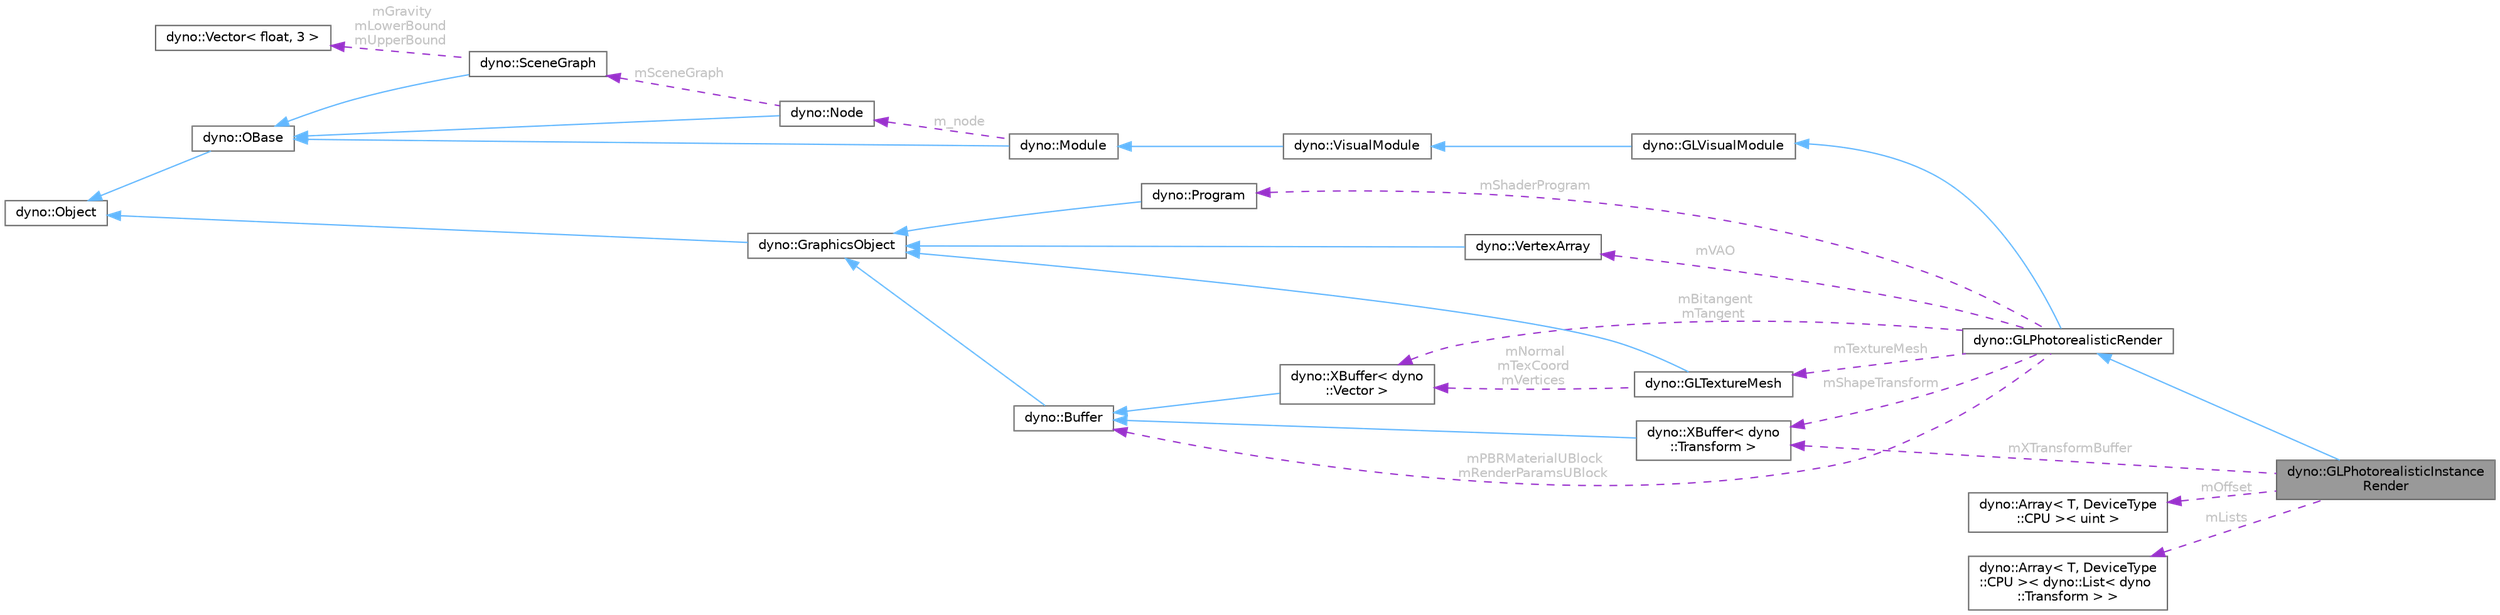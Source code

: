 digraph "dyno::GLPhotorealisticInstanceRender"
{
 // LATEX_PDF_SIZE
  bgcolor="transparent";
  edge [fontname=Helvetica,fontsize=10,labelfontname=Helvetica,labelfontsize=10];
  node [fontname=Helvetica,fontsize=10,shape=box,height=0.2,width=0.4];
  rankdir="LR";
  Node1 [id="Node000001",label="dyno::GLPhotorealisticInstance\lRender",height=0.2,width=0.4,color="gray40", fillcolor="grey60", style="filled", fontcolor="black",tooltip=" "];
  Node2 -> Node1 [id="edge1_Node000001_Node000002",dir="back",color="steelblue1",style="solid",tooltip=" "];
  Node2 [id="Node000002",label="dyno::GLPhotorealisticRender",height=0.2,width=0.4,color="gray40", fillcolor="white", style="filled",URL="$classdyno_1_1_g_l_photorealistic_render.html",tooltip=" "];
  Node3 -> Node2 [id="edge2_Node000002_Node000003",dir="back",color="steelblue1",style="solid",tooltip=" "];
  Node3 [id="Node000003",label="dyno::GLVisualModule",height=0.2,width=0.4,color="gray40", fillcolor="white", style="filled",URL="$classdyno_1_1_g_l_visual_module.html",tooltip=" "];
  Node4 -> Node3 [id="edge3_Node000003_Node000004",dir="back",color="steelblue1",style="solid",tooltip=" "];
  Node4 [id="Node000004",label="dyno::VisualModule",height=0.2,width=0.4,color="gray40", fillcolor="white", style="filled",URL="$classdyno_1_1_visual_module.html",tooltip=" "];
  Node5 -> Node4 [id="edge4_Node000004_Node000005",dir="back",color="steelblue1",style="solid",tooltip=" "];
  Node5 [id="Node000005",label="dyno::Module",height=0.2,width=0.4,color="gray40", fillcolor="white", style="filled",URL="$classdyno_1_1_module.html",tooltip=" "];
  Node6 -> Node5 [id="edge5_Node000005_Node000006",dir="back",color="steelblue1",style="solid",tooltip=" "];
  Node6 [id="Node000006",label="dyno::OBase",height=0.2,width=0.4,color="gray40", fillcolor="white", style="filled",URL="$classdyno_1_1_o_base.html",tooltip=" "];
  Node7 -> Node6 [id="edge6_Node000006_Node000007",dir="back",color="steelblue1",style="solid",tooltip=" "];
  Node7 [id="Node000007",label="dyno::Object",height=0.2,width=0.4,color="gray40", fillcolor="white", style="filled",URL="$classdyno_1_1_object.html",tooltip=" "];
  Node8 -> Node5 [id="edge7_Node000005_Node000008",dir="back",color="darkorchid3",style="dashed",tooltip=" ",label=" m_node",fontcolor="grey" ];
  Node8 [id="Node000008",label="dyno::Node",height=0.2,width=0.4,color="gray40", fillcolor="white", style="filled",URL="$classdyno_1_1_node.html",tooltip=" "];
  Node6 -> Node8 [id="edge8_Node000008_Node000006",dir="back",color="steelblue1",style="solid",tooltip=" "];
  Node9 -> Node8 [id="edge9_Node000008_Node000009",dir="back",color="darkorchid3",style="dashed",tooltip=" ",label=" mSceneGraph",fontcolor="grey" ];
  Node9 [id="Node000009",label="dyno::SceneGraph",height=0.2,width=0.4,color="gray40", fillcolor="white", style="filled",URL="$classdyno_1_1_scene_graph.html",tooltip=" "];
  Node6 -> Node9 [id="edge10_Node000009_Node000006",dir="back",color="steelblue1",style="solid",tooltip=" "];
  Node10 -> Node9 [id="edge11_Node000009_Node000010",dir="back",color="darkorchid3",style="dashed",tooltip=" ",label=" mGravity\nmLowerBound\nmUpperBound",fontcolor="grey" ];
  Node10 [id="Node000010",label="dyno::Vector\< float, 3 \>",height=0.2,width=0.4,color="gray40", fillcolor="white", style="filled",URL="$classdyno_1_1_vector.html",tooltip=" "];
  Node11 -> Node2 [id="edge12_Node000002_Node000011",dir="back",color="darkorchid3",style="dashed",tooltip=" ",label=" mBitangent\nmTangent",fontcolor="grey" ];
  Node11 [id="Node000011",label="dyno::XBuffer\< dyno\l::Vector \>",height=0.2,width=0.4,color="gray40", fillcolor="white", style="filled",URL="$classdyno_1_1_x_buffer.html",tooltip=" "];
  Node12 -> Node11 [id="edge13_Node000011_Node000012",dir="back",color="steelblue1",style="solid",tooltip=" "];
  Node12 [id="Node000012",label="dyno::Buffer",height=0.2,width=0.4,color="gray40", fillcolor="white", style="filled",URL="$classdyno_1_1_buffer.html",tooltip=" "];
  Node13 -> Node12 [id="edge14_Node000012_Node000013",dir="back",color="steelblue1",style="solid",tooltip=" "];
  Node13 [id="Node000013",label="dyno::GraphicsObject",height=0.2,width=0.4,color="gray40", fillcolor="white", style="filled",URL="$classdyno_1_1_graphics_object.html",tooltip=" "];
  Node7 -> Node13 [id="edge15_Node000013_Node000007",dir="back",color="steelblue1",style="solid",tooltip=" "];
  Node14 -> Node2 [id="edge16_Node000002_Node000014",dir="back",color="darkorchid3",style="dashed",tooltip=" ",label=" mShapeTransform",fontcolor="grey" ];
  Node14 [id="Node000014",label="dyno::XBuffer\< dyno\l::Transform \>",height=0.2,width=0.4,color="gray40", fillcolor="white", style="filled",URL="$classdyno_1_1_x_buffer.html",tooltip=" "];
  Node12 -> Node14 [id="edge17_Node000014_Node000012",dir="back",color="steelblue1",style="solid",tooltip=" "];
  Node15 -> Node2 [id="edge18_Node000002_Node000015",dir="back",color="darkorchid3",style="dashed",tooltip=" ",label=" mShaderProgram",fontcolor="grey" ];
  Node15 [id="Node000015",label="dyno::Program",height=0.2,width=0.4,color="gray40", fillcolor="white", style="filled",URL="$classdyno_1_1_program.html",tooltip=" "];
  Node13 -> Node15 [id="edge19_Node000015_Node000013",dir="back",color="steelblue1",style="solid",tooltip=" "];
  Node12 -> Node2 [id="edge20_Node000002_Node000012",dir="back",color="darkorchid3",style="dashed",tooltip=" ",label=" mPBRMaterialUBlock\nmRenderParamsUBlock",fontcolor="grey" ];
  Node16 -> Node2 [id="edge21_Node000002_Node000016",dir="back",color="darkorchid3",style="dashed",tooltip=" ",label=" mVAO",fontcolor="grey" ];
  Node16 [id="Node000016",label="dyno::VertexArray",height=0.2,width=0.4,color="gray40", fillcolor="white", style="filled",URL="$classdyno_1_1_vertex_array.html",tooltip=" "];
  Node13 -> Node16 [id="edge22_Node000016_Node000013",dir="back",color="steelblue1",style="solid",tooltip=" "];
  Node17 -> Node2 [id="edge23_Node000002_Node000017",dir="back",color="darkorchid3",style="dashed",tooltip=" ",label=" mTextureMesh",fontcolor="grey" ];
  Node17 [id="Node000017",label="dyno::GLTextureMesh",height=0.2,width=0.4,color="gray40", fillcolor="white", style="filled",URL="$classdyno_1_1_g_l_texture_mesh.html",tooltip=" "];
  Node13 -> Node17 [id="edge24_Node000017_Node000013",dir="back",color="steelblue1",style="solid",tooltip=" "];
  Node11 -> Node17 [id="edge25_Node000017_Node000011",dir="back",color="darkorchid3",style="dashed",tooltip=" ",label=" mNormal\nmTexCoord\nmVertices",fontcolor="grey" ];
  Node18 -> Node1 [id="edge26_Node000001_Node000018",dir="back",color="darkorchid3",style="dashed",tooltip=" ",label=" mOffset",fontcolor="grey" ];
  Node18 [id="Node000018",label="dyno::Array\< T, DeviceType\l::CPU \>\< uint \>",height=0.2,width=0.4,color="gray40", fillcolor="white", style="filled",URL="$classdyno_1_1_array_3_01_t_00_01_device_type_1_1_c_p_u_01_4.html",tooltip=" "];
  Node19 -> Node1 [id="edge27_Node000001_Node000019",dir="back",color="darkorchid3",style="dashed",tooltip=" ",label=" mLists",fontcolor="grey" ];
  Node19 [id="Node000019",label="dyno::Array\< T, DeviceType\l::CPU \>\< dyno::List\< dyno\l::Transform \> \>",height=0.2,width=0.4,color="gray40", fillcolor="white", style="filled",URL="$classdyno_1_1_array_3_01_t_00_01_device_type_1_1_c_p_u_01_4.html",tooltip=" "];
  Node14 -> Node1 [id="edge28_Node000001_Node000014",dir="back",color="darkorchid3",style="dashed",tooltip=" ",label=" mXTransformBuffer",fontcolor="grey" ];
}
